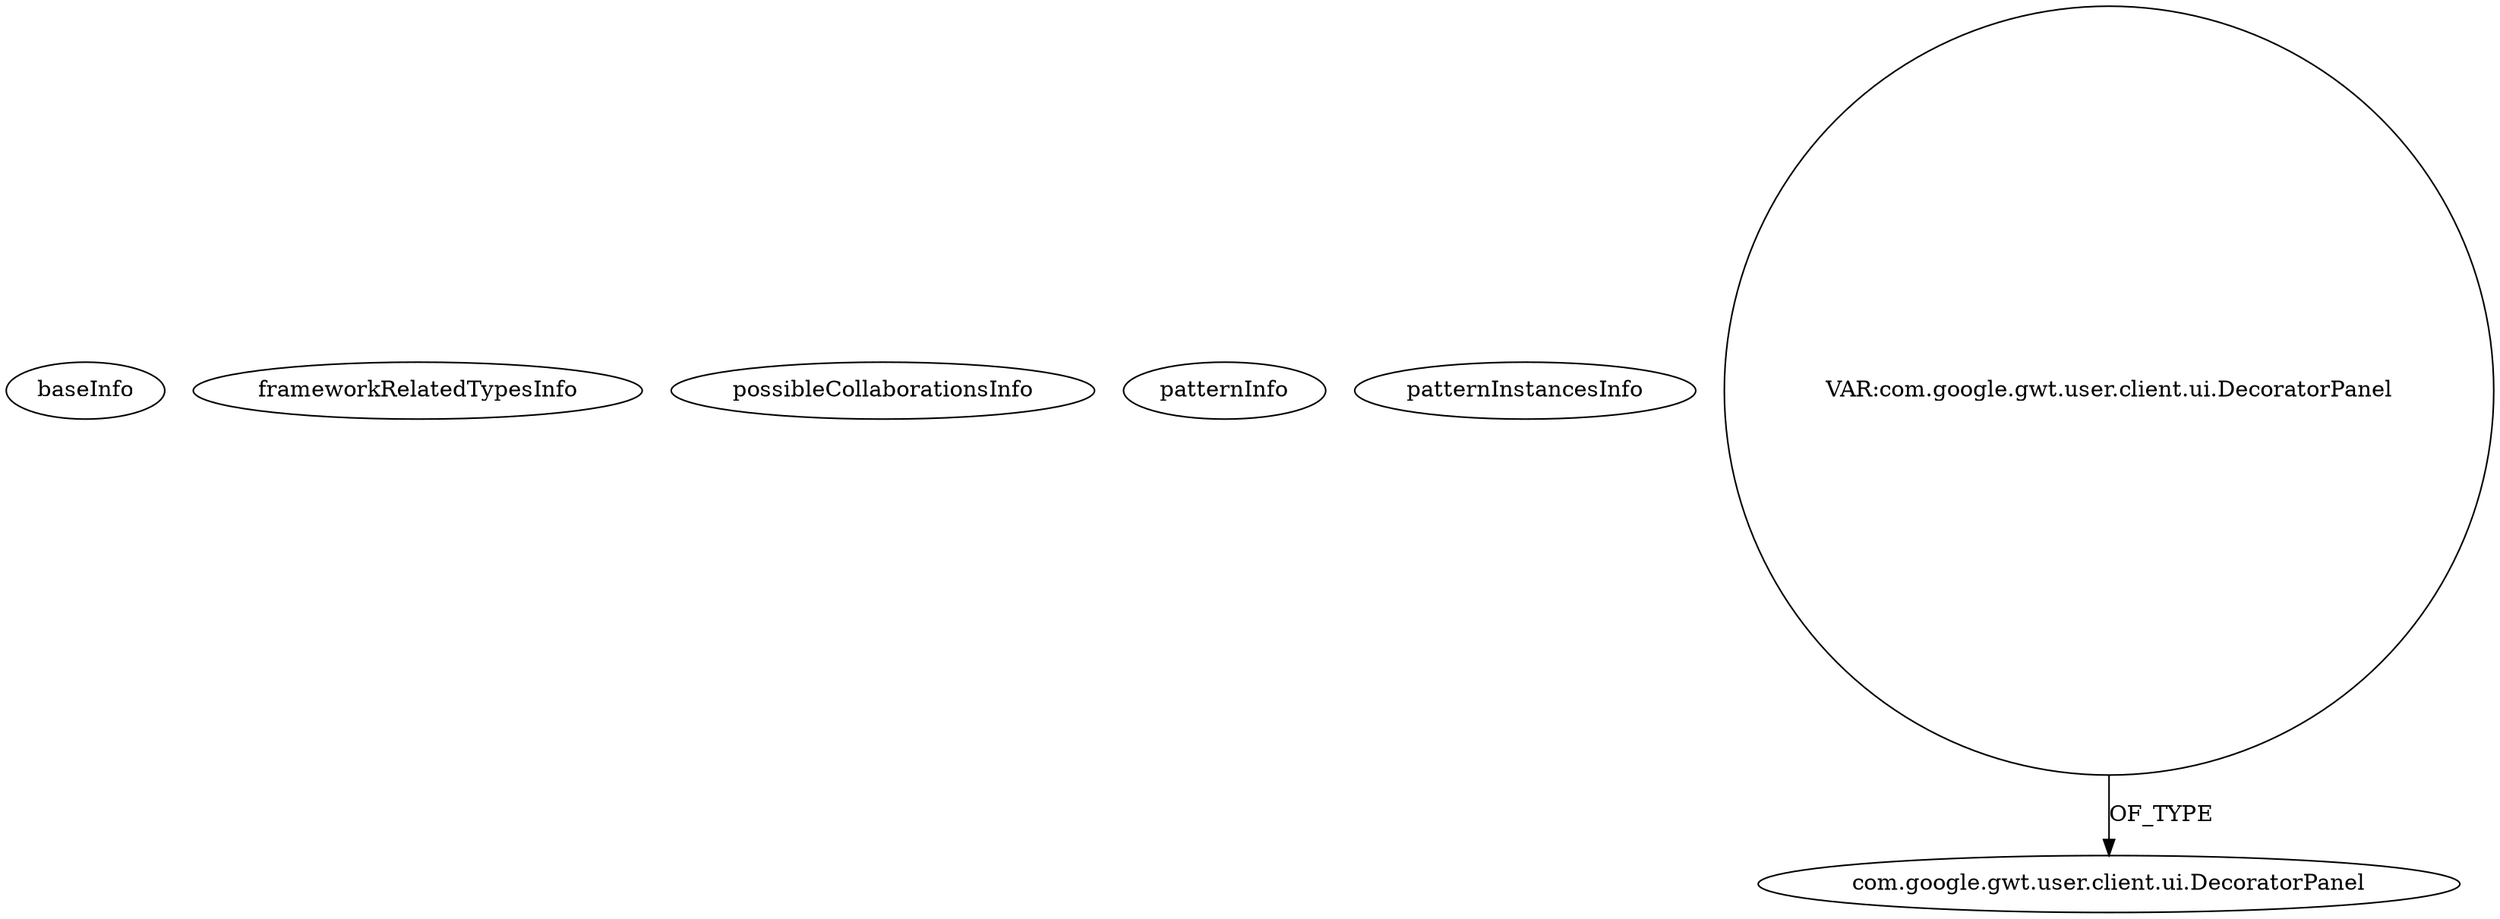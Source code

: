 digraph {
baseInfo[graphId=1372,category="pattern",isAnonymous=false,possibleRelation=false]
frameworkRelatedTypesInfo[]
possibleCollaborationsInfo[]
patternInfo[frequency=3.0,patternRootClient=null]
patternInstancesInfo[0="MainMain-ChatCafeine~/MainMain-ChatCafeine/ChatCafeine-master/ChatCafeine/src/sources/client/vue/profil/ProfilPanel.java~ProfilPanel~278",1="MainMain-ChatCafeine~/MainMain-ChatCafeine/ChatCafeine-master/ChatCafeine/src/sources/client/vue/coffeeRoom/CoffeeRoomPanel.java~CoffeeRoomPanel~230",2="MainMain-ChatCafeine~/MainMain-ChatCafeine/ChatCafeine-master/ChatCafeine/src/sources/client/vue/coffeeRoom/ChoixSallePanel.java~ChoixSallePanel~262"]
20[label="com.google.gwt.user.client.ui.DecoratorPanel",vertexType="FRAMEWORK_CLASS_TYPE",isFrameworkType=false]
19[label="VAR:com.google.gwt.user.client.ui.DecoratorPanel",vertexType="VARIABLE_EXPRESION",isFrameworkType=false,shape=circle]
19->20[label="OF_TYPE"]
}
